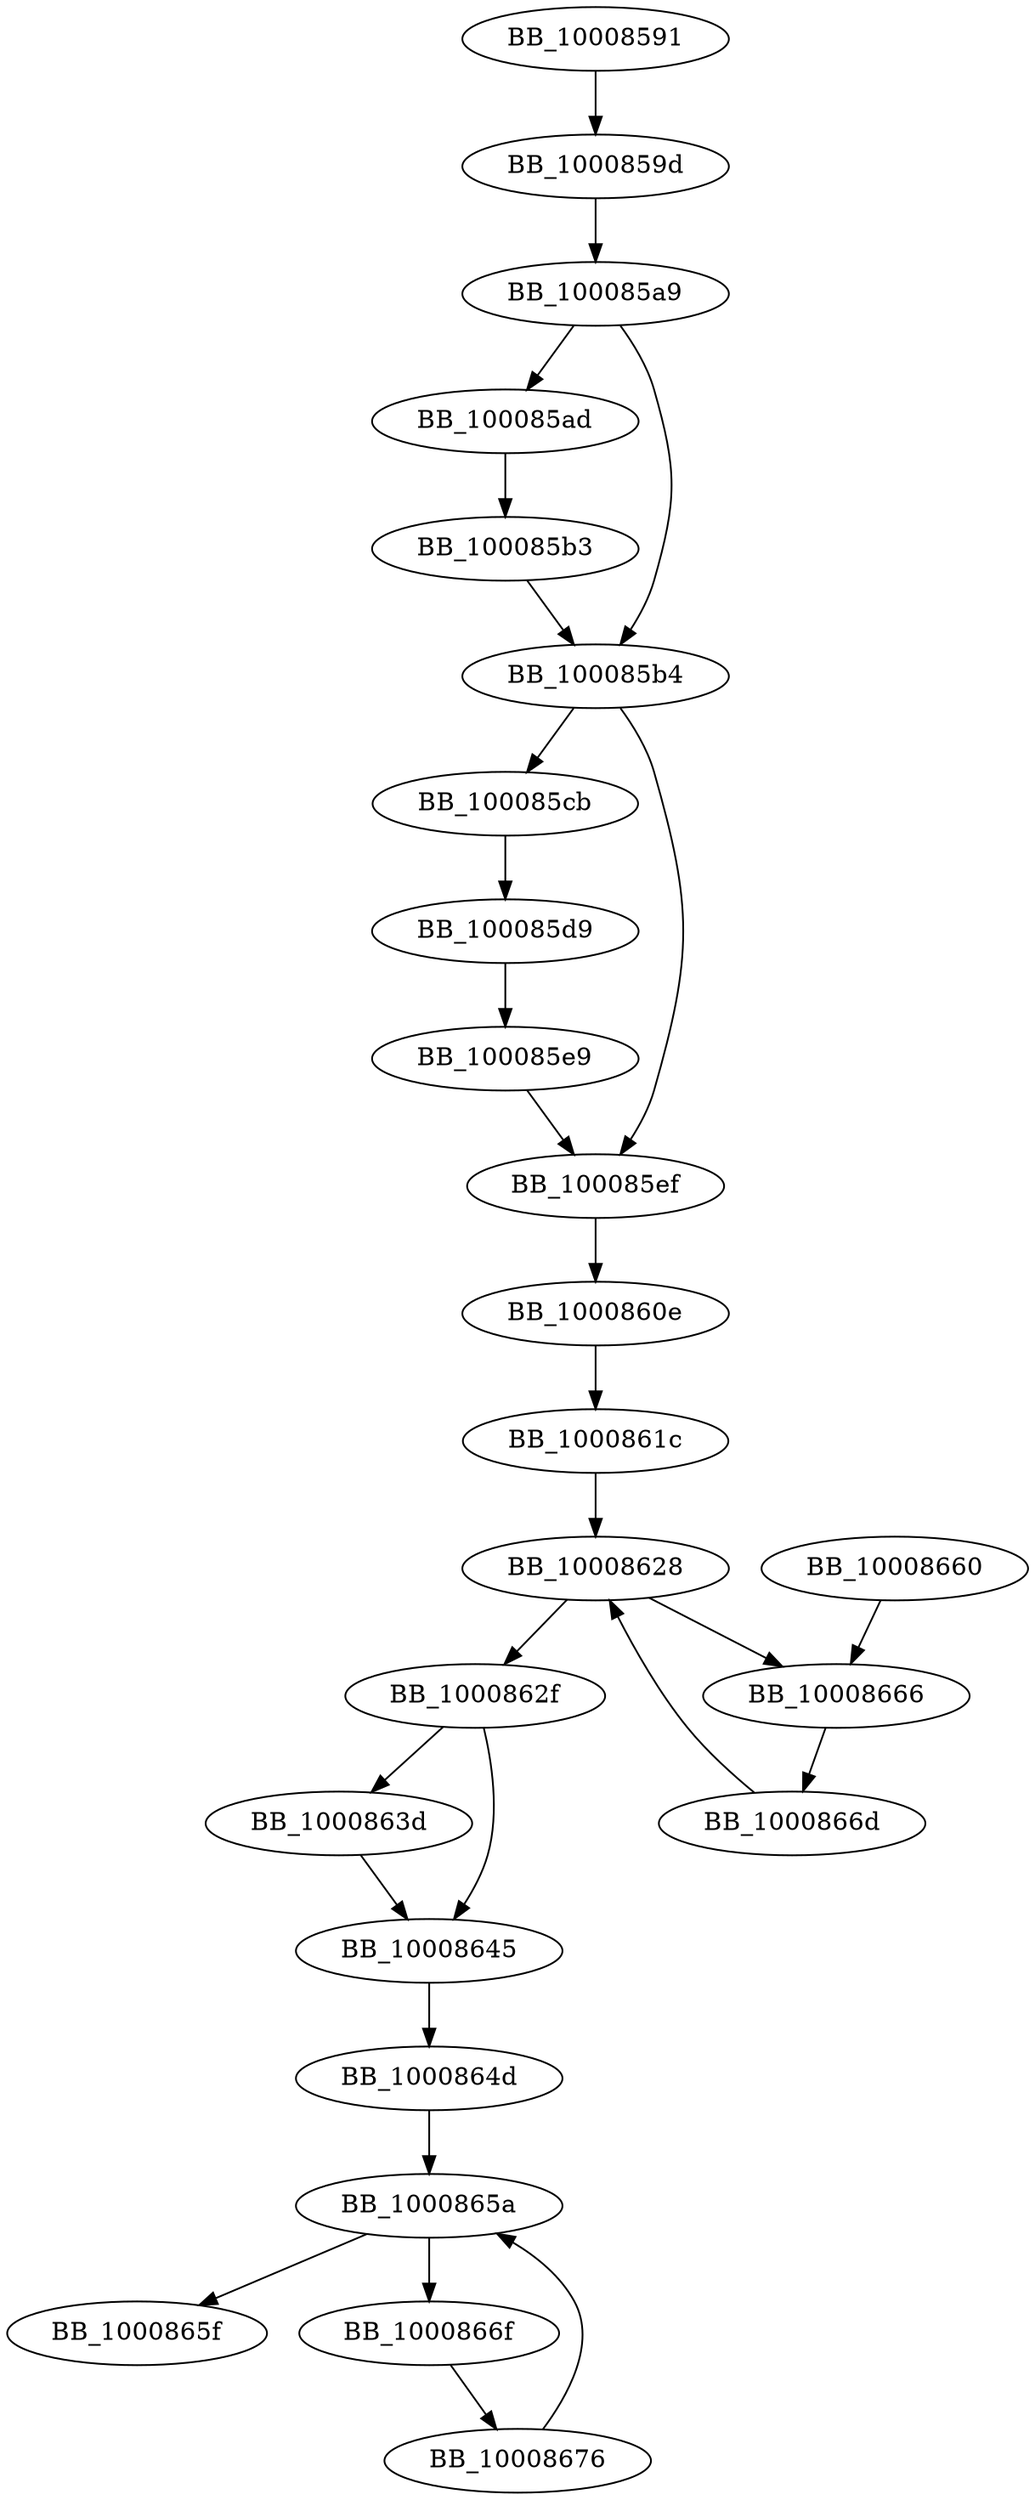 DiGraph __initptd{
BB_10008591->BB_1000859d
BB_1000859d->BB_100085a9
BB_100085a9->BB_100085ad
BB_100085a9->BB_100085b4
BB_100085ad->BB_100085b3
BB_100085b3->BB_100085b4
BB_100085b4->BB_100085cb
BB_100085b4->BB_100085ef
BB_100085cb->BB_100085d9
BB_100085d9->BB_100085e9
BB_100085e9->BB_100085ef
BB_100085ef->BB_1000860e
BB_1000860e->BB_1000861c
BB_1000861c->BB_10008628
BB_10008628->BB_1000862f
BB_10008628->BB_10008666
BB_1000862f->BB_1000863d
BB_1000862f->BB_10008645
BB_1000863d->BB_10008645
BB_10008645->BB_1000864d
BB_1000864d->BB_1000865a
BB_1000865a->BB_1000865f
BB_1000865a->BB_1000866f
BB_10008660->BB_10008666
BB_10008666->BB_1000866d
BB_1000866d->BB_10008628
BB_1000866f->BB_10008676
BB_10008676->BB_1000865a
}

